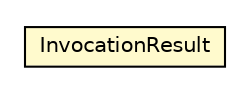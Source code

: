 #!/usr/local/bin/dot
#
# Class diagram 
# Generated by UMLGraph version R5_6-24-gf6e263 (http://www.umlgraph.org/)
#

digraph G {
	edge [fontname="Helvetica",fontsize=10,labelfontname="Helvetica",labelfontsize=10];
	node [fontname="Helvetica",fontsize=10,shape=plaintext];
	nodesep=0.25;
	ranksep=0.5;
	// org.universAAL.ri.wsdlToolkit.invocation.InvocationResult
	c4909344 [label=<<table title="org.universAAL.ri.wsdlToolkit.invocation.InvocationResult" border="0" cellborder="1" cellspacing="0" cellpadding="2" port="p" bgcolor="lemonChiffon" href="./InvocationResult.html">
		<tr><td><table border="0" cellspacing="0" cellpadding="1">
<tr><td align="center" balign="center"> InvocationResult </td></tr>
		</table></td></tr>
		</table>>, URL="./InvocationResult.html", fontname="Helvetica", fontcolor="black", fontsize=10.0];
}

